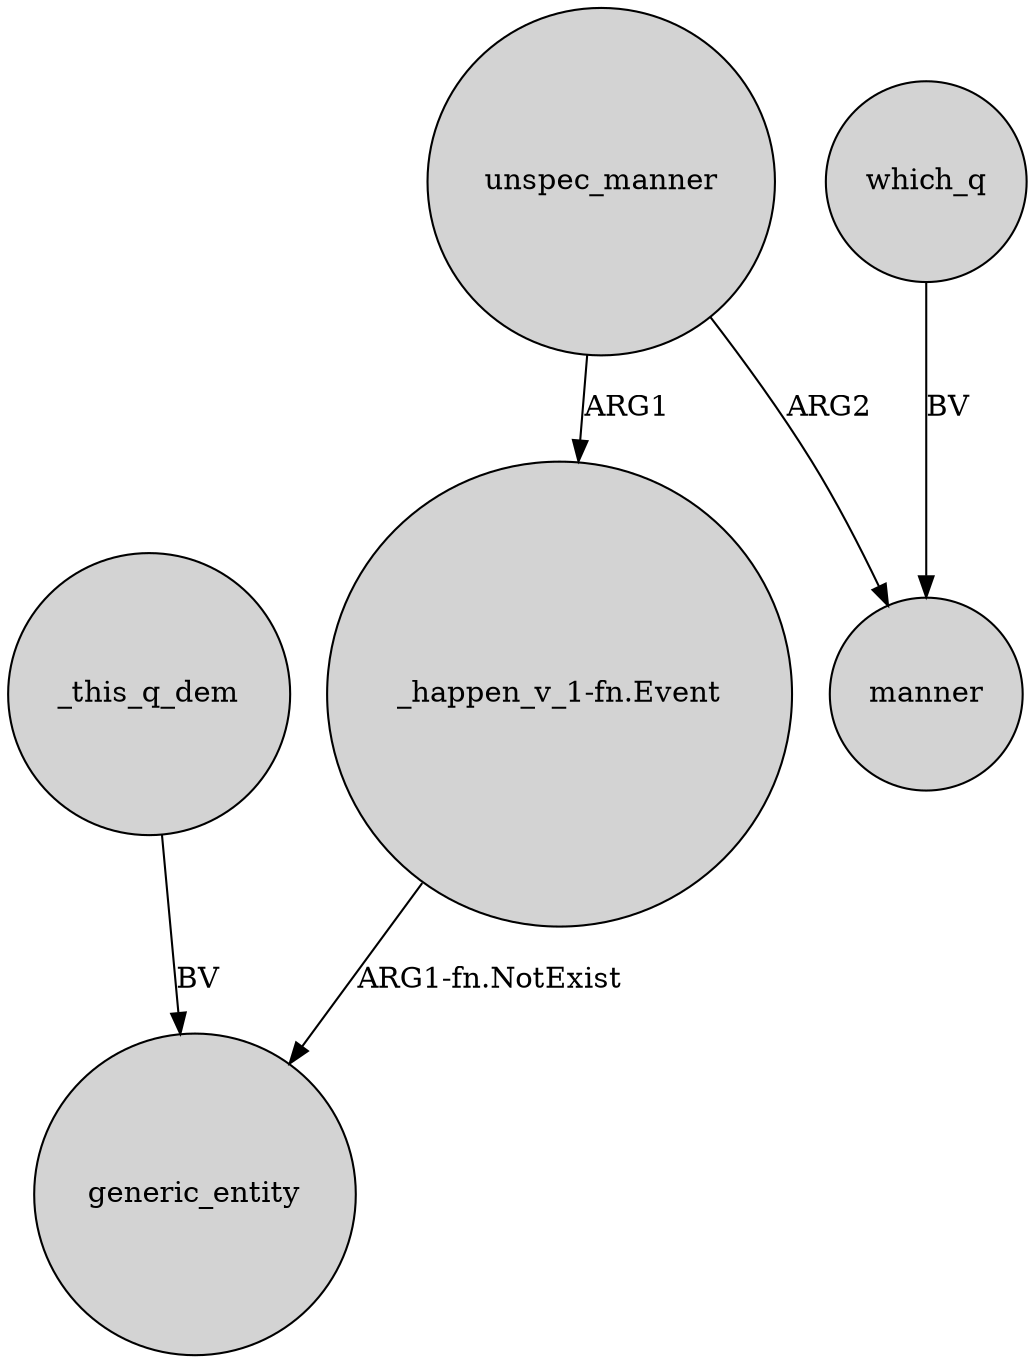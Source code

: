 digraph {
	node [shape=circle style=filled]
	_this_q_dem -> generic_entity [label=BV]
	unspec_manner -> "_happen_v_1-fn.Event" [label=ARG1]
	which_q -> manner [label=BV]
	"_happen_v_1-fn.Event" -> generic_entity [label="ARG1-fn.NotExist"]
	unspec_manner -> manner [label=ARG2]
}
